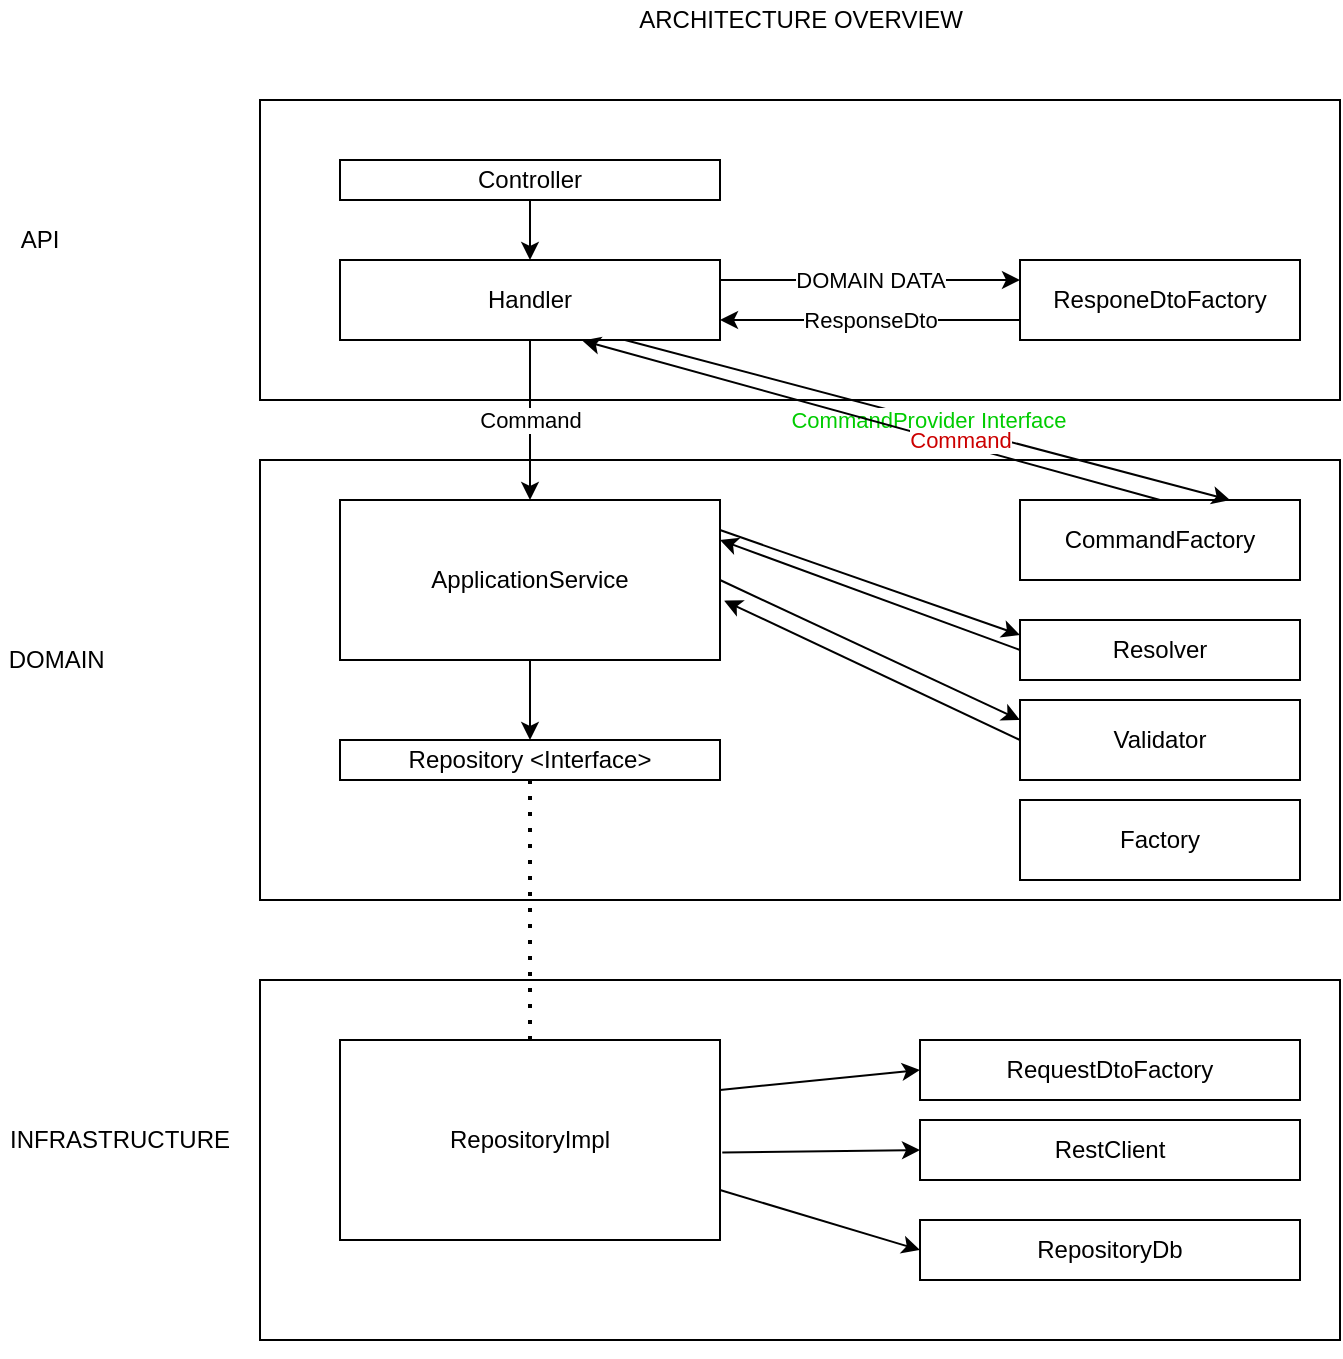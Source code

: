 <mxfile version="14.5.8" type="device"><diagram id="KGB-XtyKafhNxb0EgZ4L" name="Page-1"><mxGraphModel dx="946" dy="646" grid="1" gridSize="10" guides="1" tooltips="1" connect="1" arrows="1" fold="1" page="1" pageScale="1" pageWidth="827" pageHeight="1169" math="0" shadow="0"><root><mxCell id="0"/><mxCell id="1" parent="0"/><mxCell id="leEPgefYGVJH__KiQL3_-1" value="" style="rounded=0;whiteSpace=wrap;html=1;" vertex="1" parent="1"><mxGeometry x="270" y="60" width="540" height="150" as="geometry"/></mxCell><mxCell id="leEPgefYGVJH__KiQL3_-7" style="edgeStyle=orthogonalEdgeStyle;rounded=0;orthogonalLoop=1;jettySize=auto;html=1;exitX=0.5;exitY=1;exitDx=0;exitDy=0;" edge="1" parent="1" source="leEPgefYGVJH__KiQL3_-2" target="leEPgefYGVJH__KiQL3_-3"><mxGeometry relative="1" as="geometry"/></mxCell><mxCell id="leEPgefYGVJH__KiQL3_-2" value="Controller" style="rounded=0;whiteSpace=wrap;html=1;" vertex="1" parent="1"><mxGeometry x="310" y="90" width="190" height="20" as="geometry"/></mxCell><mxCell id="leEPgefYGVJH__KiQL3_-3" value="Handler" style="rounded=0;whiteSpace=wrap;html=1;" vertex="1" parent="1"><mxGeometry x="310" y="140" width="190" height="40" as="geometry"/></mxCell><mxCell id="leEPgefYGVJH__KiQL3_-8" value="ResponeDtoFactory" style="rounded=0;whiteSpace=wrap;html=1;" vertex="1" parent="1"><mxGeometry x="650" y="140" width="140" height="40" as="geometry"/></mxCell><mxCell id="leEPgefYGVJH__KiQL3_-11" value="API" style="text;html=1;strokeColor=none;fillColor=none;align=center;verticalAlign=middle;whiteSpace=wrap;rounded=0;" vertex="1" parent="1"><mxGeometry x="140" y="120" width="40" height="20" as="geometry"/></mxCell><mxCell id="leEPgefYGVJH__KiQL3_-12" value="" style="rounded=0;whiteSpace=wrap;html=1;" vertex="1" parent="1"><mxGeometry x="270" y="240" width="540" height="220" as="geometry"/></mxCell><mxCell id="leEPgefYGVJH__KiQL3_-44" style="edgeStyle=orthogonalEdgeStyle;rounded=0;orthogonalLoop=1;jettySize=auto;html=1;exitX=0.5;exitY=1;exitDx=0;exitDy=0;entryX=0.5;entryY=0;entryDx=0;entryDy=0;" edge="1" parent="1" source="leEPgefYGVJH__KiQL3_-13" target="leEPgefYGVJH__KiQL3_-14"><mxGeometry relative="1" as="geometry"/></mxCell><mxCell id="leEPgefYGVJH__KiQL3_-13" value="ApplicationService" style="rounded=0;whiteSpace=wrap;html=1;" vertex="1" parent="1"><mxGeometry x="310" y="260" width="190" height="80" as="geometry"/></mxCell><mxCell id="leEPgefYGVJH__KiQL3_-14" value="Repository &amp;lt;Interface&amp;gt;" style="rounded=0;whiteSpace=wrap;html=1;" vertex="1" parent="1"><mxGeometry x="310" y="380" width="190" height="20" as="geometry"/></mxCell><mxCell id="leEPgefYGVJH__KiQL3_-15" value="Validator" style="rounded=0;whiteSpace=wrap;html=1;" vertex="1" parent="1"><mxGeometry x="650" y="360" width="140" height="40" as="geometry"/></mxCell><mxCell id="leEPgefYGVJH__KiQL3_-21" value="Resolver" style="rounded=0;whiteSpace=wrap;html=1;" vertex="1" parent="1"><mxGeometry x="650" y="320" width="140" height="30" as="geometry"/></mxCell><mxCell id="leEPgefYGVJH__KiQL3_-22" value="DOMAIN&amp;nbsp;" style="text;html=1;strokeColor=none;fillColor=none;align=center;verticalAlign=middle;whiteSpace=wrap;rounded=0;" vertex="1" parent="1"><mxGeometry x="150" y="330" width="40" height="20" as="geometry"/></mxCell><mxCell id="leEPgefYGVJH__KiQL3_-23" value="" style="rounded=0;whiteSpace=wrap;html=1;" vertex="1" parent="1"><mxGeometry x="270" y="500" width="540" height="180" as="geometry"/></mxCell><mxCell id="leEPgefYGVJH__KiQL3_-24" value="RepositoryImpl" style="rounded=0;whiteSpace=wrap;html=1;" vertex="1" parent="1"><mxGeometry x="310" y="530" width="190" height="100" as="geometry"/></mxCell><mxCell id="leEPgefYGVJH__KiQL3_-25" value="RequestDtoFactory" style="rounded=0;whiteSpace=wrap;html=1;" vertex="1" parent="1"><mxGeometry x="600" y="530" width="190" height="30" as="geometry"/></mxCell><mxCell id="leEPgefYGVJH__KiQL3_-26" value="RestClient" style="rounded=0;whiteSpace=wrap;html=1;" vertex="1" parent="1"><mxGeometry x="600" y="570" width="190" height="30" as="geometry"/></mxCell><mxCell id="leEPgefYGVJH__KiQL3_-30" value="Label" style="endArrow=classic;html=1;entryX=0;entryY=0.25;entryDx=0;entryDy=0;" edge="1" parent="1" target="leEPgefYGVJH__KiQL3_-8"><mxGeometry relative="1" as="geometry"><mxPoint x="500" y="150" as="sourcePoint"/><mxPoint x="620" y="150" as="targetPoint"/></mxGeometry></mxCell><mxCell id="leEPgefYGVJH__KiQL3_-31" value="DOMAIN DATA" style="edgeLabel;resizable=0;html=1;align=center;verticalAlign=middle;" connectable="0" vertex="1" parent="leEPgefYGVJH__KiQL3_-30"><mxGeometry relative="1" as="geometry"/></mxCell><mxCell id="leEPgefYGVJH__KiQL3_-38" value="ResponseDto" style="endArrow=classic;html=1;exitX=0;exitY=0.75;exitDx=0;exitDy=0;entryX=1;entryY=0.75;entryDx=0;entryDy=0;" edge="1" parent="1" source="leEPgefYGVJH__KiQL3_-8" target="leEPgefYGVJH__KiQL3_-3"><mxGeometry relative="1" as="geometry"><mxPoint x="510" y="160" as="sourcePoint"/><mxPoint x="660" y="160" as="targetPoint"/></mxGeometry></mxCell><mxCell id="leEPgefYGVJH__KiQL3_-40" value="Label" style="endArrow=classic;html=1;exitX=0.5;exitY=1;exitDx=0;exitDy=0;entryX=0.5;entryY=0;entryDx=0;entryDy=0;" edge="1" parent="1" source="leEPgefYGVJH__KiQL3_-3" target="leEPgefYGVJH__KiQL3_-13"><mxGeometry relative="1" as="geometry"><mxPoint x="660" y="180" as="sourcePoint"/><mxPoint x="510" y="180" as="targetPoint"/></mxGeometry></mxCell><mxCell id="leEPgefYGVJH__KiQL3_-41" value="Command" style="edgeLabel;resizable=0;html=1;align=center;verticalAlign=middle;" connectable="0" vertex="1" parent="leEPgefYGVJH__KiQL3_-40"><mxGeometry relative="1" as="geometry"/></mxCell><mxCell id="leEPgefYGVJH__KiQL3_-43" value="" style="endArrow=none;dashed=1;html=1;dashPattern=1 3;strokeWidth=2;entryX=0.5;entryY=1;entryDx=0;entryDy=0;exitX=0.5;exitY=0;exitDx=0;exitDy=0;" edge="1" parent="1" source="leEPgefYGVJH__KiQL3_-24" target="leEPgefYGVJH__KiQL3_-14"><mxGeometry width="50" height="50" relative="1" as="geometry"><mxPoint x="480" y="390" as="sourcePoint"/><mxPoint x="530" y="340" as="targetPoint"/></mxGeometry></mxCell><mxCell id="leEPgefYGVJH__KiQL3_-52" value="" style="endArrow=classic;html=1;exitX=1.006;exitY=0.562;exitDx=0;exitDy=0;entryX=0;entryY=0.5;entryDx=0;entryDy=0;exitPerimeter=0;" edge="1" parent="1" source="leEPgefYGVJH__KiQL3_-24" target="leEPgefYGVJH__KiQL3_-26"><mxGeometry width="50" height="50" relative="1" as="geometry"><mxPoint x="500" y="480" as="sourcePoint"/><mxPoint x="550" y="430" as="targetPoint"/></mxGeometry></mxCell><mxCell id="leEPgefYGVJH__KiQL3_-53" value="" style="endArrow=classic;html=1;entryX=0;entryY=0.5;entryDx=0;entryDy=0;exitX=1;exitY=0.25;exitDx=0;exitDy=0;" edge="1" parent="1" source="leEPgefYGVJH__KiQL3_-24" target="leEPgefYGVJH__KiQL3_-25"><mxGeometry width="50" height="50" relative="1" as="geometry"><mxPoint x="500" y="480" as="sourcePoint"/><mxPoint x="550" y="430" as="targetPoint"/></mxGeometry></mxCell><mxCell id="leEPgefYGVJH__KiQL3_-54" value="RepositoryDb" style="rounded=0;whiteSpace=wrap;html=1;" vertex="1" parent="1"><mxGeometry x="600" y="620" width="190" height="30" as="geometry"/></mxCell><mxCell id="leEPgefYGVJH__KiQL3_-55" value="" style="endArrow=classic;html=1;exitX=1;exitY=0.75;exitDx=0;exitDy=0;entryX=0;entryY=0.5;entryDx=0;entryDy=0;" edge="1" parent="1" source="leEPgefYGVJH__KiQL3_-24" target="leEPgefYGVJH__KiQL3_-54"><mxGeometry width="50" height="50" relative="1" as="geometry"><mxPoint x="511.14" y="596.2" as="sourcePoint"/><mxPoint x="610" y="595" as="targetPoint"/></mxGeometry></mxCell><mxCell id="leEPgefYGVJH__KiQL3_-56" style="edgeStyle=orthogonalEdgeStyle;rounded=0;orthogonalLoop=1;jettySize=auto;html=1;exitX=0.5;exitY=1;exitDx=0;exitDy=0;" edge="1" parent="1" source="leEPgefYGVJH__KiQL3_-23" target="leEPgefYGVJH__KiQL3_-23"><mxGeometry relative="1" as="geometry"/></mxCell><mxCell id="leEPgefYGVJH__KiQL3_-57" style="edgeStyle=orthogonalEdgeStyle;rounded=0;orthogonalLoop=1;jettySize=auto;html=1;exitX=0.5;exitY=1;exitDx=0;exitDy=0;" edge="1" parent="1" source="leEPgefYGVJH__KiQL3_-23" target="leEPgefYGVJH__KiQL3_-23"><mxGeometry relative="1" as="geometry"/></mxCell><mxCell id="leEPgefYGVJH__KiQL3_-58" value="INFRASTRUCTURE" style="text;html=1;strokeColor=none;fillColor=none;align=center;verticalAlign=middle;whiteSpace=wrap;rounded=0;" vertex="1" parent="1"><mxGeometry x="180" y="570" width="40" height="20" as="geometry"/></mxCell><mxCell id="leEPgefYGVJH__KiQL3_-60" value="ARCHITECTURE OVERVIEW" style="text;html=1;align=center;verticalAlign=middle;resizable=0;points=[];autosize=1;strokeColor=none;" vertex="1" parent="1"><mxGeometry x="450" y="10" width="180" height="20" as="geometry"/></mxCell><mxCell id="leEPgefYGVJH__KiQL3_-61" value="CommandFactory" style="rounded=0;whiteSpace=wrap;html=1;" vertex="1" parent="1"><mxGeometry x="650" y="260" width="140" height="40" as="geometry"/></mxCell><mxCell id="leEPgefYGVJH__KiQL3_-63" value="&lt;font color=&quot;#00cc00&quot;&gt;CommandProvider Interface&lt;/font&gt;" style="endArrow=classic;html=1;exitX=0.75;exitY=1;exitDx=0;exitDy=0;entryX=0.75;entryY=0;entryDx=0;entryDy=0;" edge="1" parent="1" source="leEPgefYGVJH__KiQL3_-3" target="leEPgefYGVJH__KiQL3_-61"><mxGeometry width="50" height="50" relative="1" as="geometry"><mxPoint x="440" y="390" as="sourcePoint"/><mxPoint x="490" y="340" as="targetPoint"/></mxGeometry></mxCell><mxCell id="leEPgefYGVJH__KiQL3_-64" value="" style="endArrow=classic;html=1;entryX=0.638;entryY=1.008;entryDx=0;entryDy=0;entryPerimeter=0;exitX=0.5;exitY=0;exitDx=0;exitDy=0;" edge="1" parent="1" source="leEPgefYGVJH__KiQL3_-61" target="leEPgefYGVJH__KiQL3_-3"><mxGeometry width="50" height="50" relative="1" as="geometry"><mxPoint x="440" y="390" as="sourcePoint"/><mxPoint x="490" y="340" as="targetPoint"/></mxGeometry></mxCell><mxCell id="leEPgefYGVJH__KiQL3_-71" value="&lt;font color=&quot;#cc0000&quot;&gt;Command&lt;/font&gt;" style="edgeLabel;html=1;align=center;verticalAlign=middle;resizable=0;points=[];" vertex="1" connectable="0" parent="leEPgefYGVJH__KiQL3_-64"><mxGeometry x="-0.31" y="-3" relative="1" as="geometry"><mxPoint x="-1" as="offset"/></mxGeometry></mxCell><mxCell id="leEPgefYGVJH__KiQL3_-65" value="" style="endArrow=classic;html=1;entryX=0;entryY=0.25;entryDx=0;entryDy=0;" edge="1" parent="1" target="leEPgefYGVJH__KiQL3_-21"><mxGeometry width="50" height="50" relative="1" as="geometry"><mxPoint x="500" y="275" as="sourcePoint"/><mxPoint x="490" y="340" as="targetPoint"/></mxGeometry></mxCell><mxCell id="leEPgefYGVJH__KiQL3_-66" value="" style="endArrow=classic;html=1;entryX=1;entryY=0.25;entryDx=0;entryDy=0;exitX=0;exitY=0.5;exitDx=0;exitDy=0;" edge="1" parent="1" source="leEPgefYGVJH__KiQL3_-21" target="leEPgefYGVJH__KiQL3_-13"><mxGeometry width="50" height="50" relative="1" as="geometry"><mxPoint x="510" y="285" as="sourcePoint"/><mxPoint x="660" y="337.5" as="targetPoint"/></mxGeometry></mxCell><mxCell id="leEPgefYGVJH__KiQL3_-67" value="" style="endArrow=classic;html=1;entryX=0;entryY=0.25;entryDx=0;entryDy=0;exitX=1;exitY=0.5;exitDx=0;exitDy=0;" edge="1" parent="1" source="leEPgefYGVJH__KiQL3_-13" target="leEPgefYGVJH__KiQL3_-15"><mxGeometry width="50" height="50" relative="1" as="geometry"><mxPoint x="440" y="390" as="sourcePoint"/><mxPoint x="490" y="340" as="targetPoint"/></mxGeometry></mxCell><mxCell id="leEPgefYGVJH__KiQL3_-68" value="" style="endArrow=classic;html=1;entryX=1.011;entryY=0.629;entryDx=0;entryDy=0;exitX=0;exitY=0.5;exitDx=0;exitDy=0;entryPerimeter=0;" edge="1" parent="1" source="leEPgefYGVJH__KiQL3_-15" target="leEPgefYGVJH__KiQL3_-13"><mxGeometry width="50" height="50" relative="1" as="geometry"><mxPoint x="510" y="310" as="sourcePoint"/><mxPoint x="660" y="380" as="targetPoint"/></mxGeometry></mxCell><mxCell id="leEPgefYGVJH__KiQL3_-69" value="Factory" style="rounded=0;whiteSpace=wrap;html=1;" vertex="1" parent="1"><mxGeometry x="650" y="410" width="140" height="40" as="geometry"/></mxCell></root></mxGraphModel></diagram></mxfile>